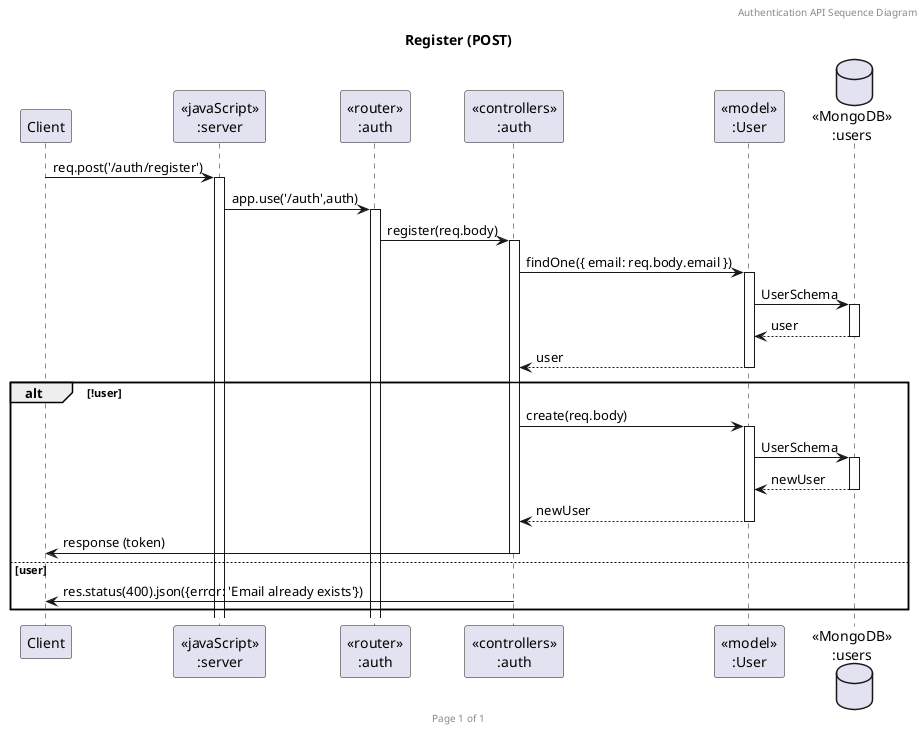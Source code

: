 @startuml Register (POST)

header Authentication API Sequence Diagram
footer Page %page% of %lastpage%
title "Register (POST)"

participant "Client" as client
participant "<<javaScript>>\n:server" as server
participant "<<router>>\n:auth" as routerAuth
participant "<<controllers>>\n:auth" as controllersAuth
participant "<<model>>\n:User" as modelUser
database "<<MongoDB>>\n:users" as UsersDatabase

client->server ++:req.post('/auth/register')
server->routerAuth ++:app.use('/auth',auth)
routerAuth -> controllersAuth ++:register(req.body)
controllersAuth->modelUser ++:findOne({ email: req.body.email })
modelUser ->UsersDatabase ++: UserSchema
UsersDatabase --> modelUser --: user
modelUser --> controllersAuth --: user
alt !user
    controllersAuth->modelUser ++:create(req.body)
    modelUser ->UsersDatabase ++: UserSchema
    UsersDatabase --> modelUser --: newUser
    controllersAuth <-- modelUser --:newUser
    controllersAuth->client --:response (token)
else user
    controllersAuth -> client --:res.status(400).json({error: 'Email already exists'})
end

@enduml